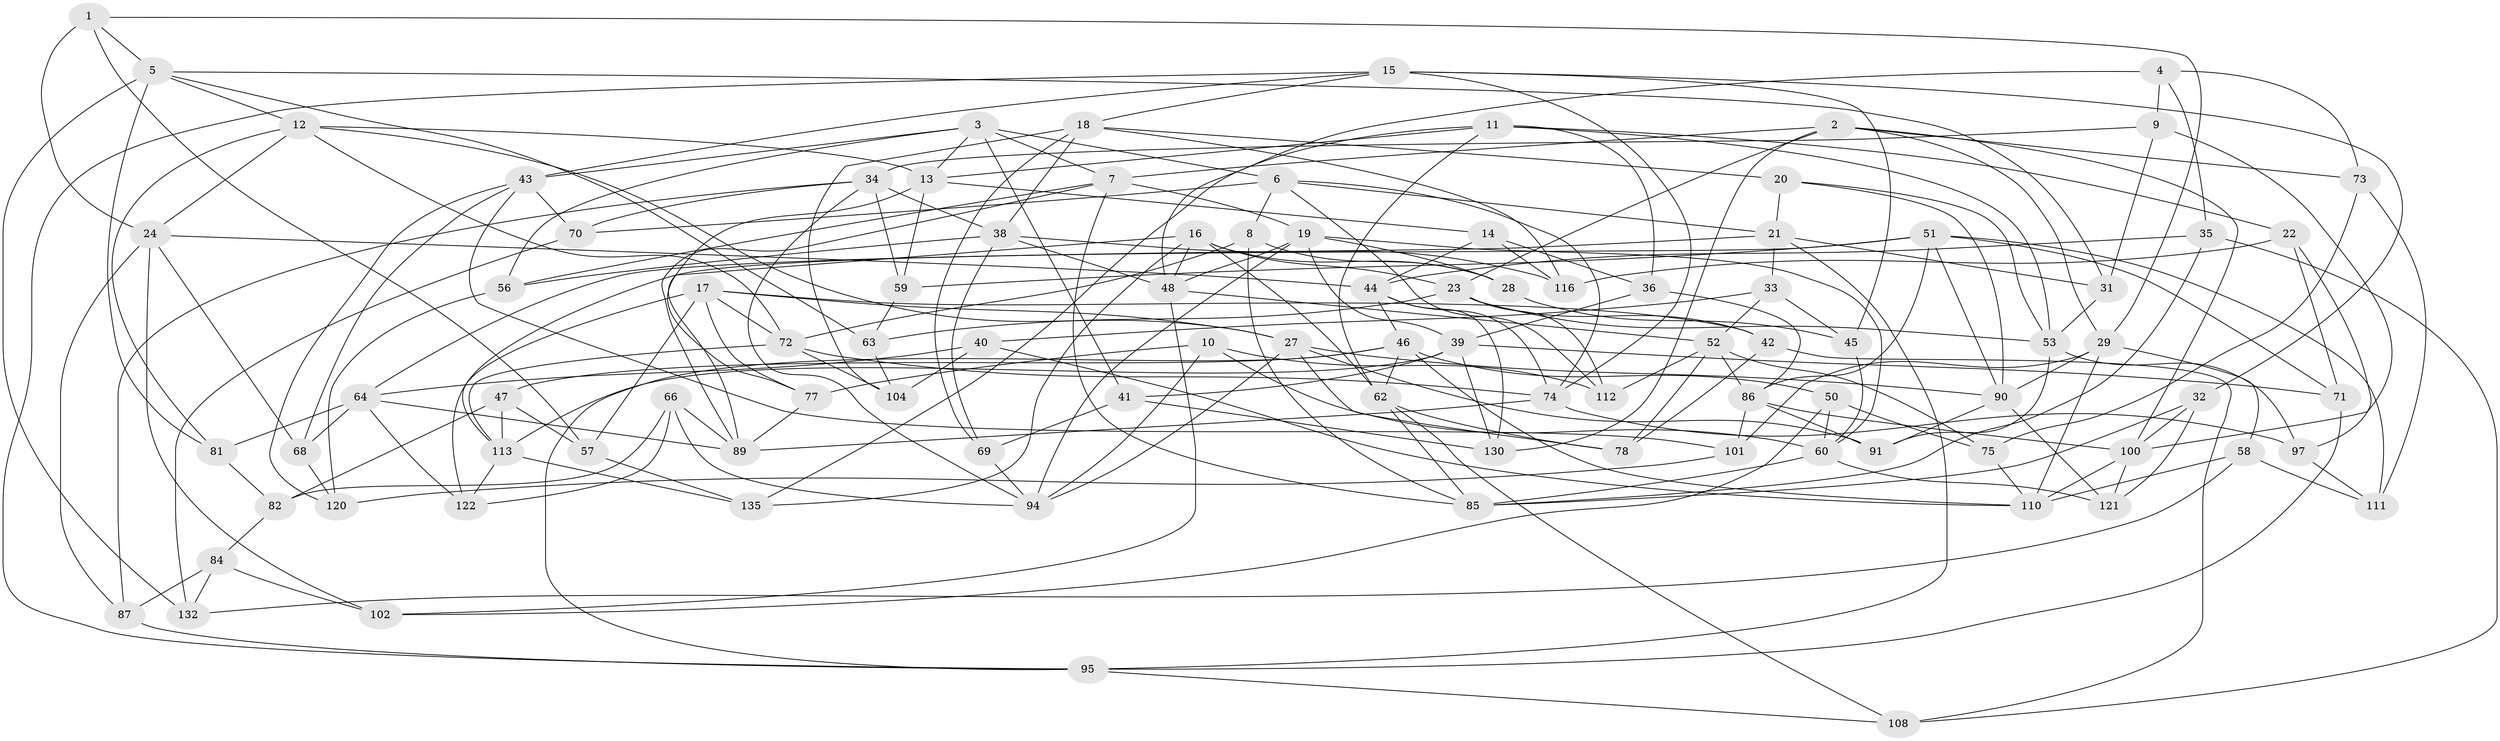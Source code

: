 // Generated by graph-tools (version 1.1) at 2025/24/03/03/25 07:24:25]
// undirected, 95 vertices, 232 edges
graph export_dot {
graph [start="1"]
  node [color=gray90,style=filled];
  1;
  2 [super="+61"];
  3 [super="+96"];
  4;
  5 [super="+37"];
  6 [super="+25"];
  7 [super="+93"];
  8;
  9;
  10;
  11 [super="+118"];
  12 [super="+129"];
  13 [super="+80"];
  14;
  15 [super="+26"];
  16 [super="+65"];
  17 [super="+119"];
  18 [super="+79"];
  19 [super="+99"];
  20;
  21 [super="+103"];
  22;
  23 [super="+137"];
  24 [super="+30"];
  27 [super="+98"];
  28;
  29 [super="+83"];
  31;
  32;
  33;
  34 [super="+67"];
  35;
  36;
  38 [super="+109"];
  39 [super="+54"];
  40;
  41;
  42;
  43 [super="+92"];
  44 [super="+115"];
  45;
  46 [super="+49"];
  47;
  48 [super="+131"];
  50;
  51 [super="+55"];
  52 [super="+125"];
  53 [super="+126"];
  56;
  57;
  58;
  59;
  60 [super="+76"];
  62 [super="+88"];
  63;
  64 [super="+128"];
  66;
  68;
  69;
  70;
  71;
  72 [super="+127"];
  73;
  74 [super="+134"];
  75;
  77;
  78;
  81;
  82;
  84;
  85 [super="+114"];
  86 [super="+106"];
  87;
  89 [super="+107"];
  90 [super="+136"];
  91;
  94 [super="+117"];
  95 [super="+105"];
  97;
  100 [super="+124"];
  101;
  102;
  104;
  108;
  110 [super="+123"];
  111;
  112;
  113 [super="+133"];
  116;
  120;
  121;
  122;
  130;
  132;
  135;
  1 -- 57;
  1 -- 5;
  1 -- 24;
  1 -- 29;
  2 -- 100;
  2 -- 7;
  2 -- 73;
  2 -- 130;
  2 -- 23;
  2 -- 29;
  3 -- 6;
  3 -- 56;
  3 -- 41;
  3 -- 13;
  3 -- 7;
  3 -- 43;
  4 -- 35;
  4 -- 73;
  4 -- 9;
  4 -- 48;
  5 -- 81;
  5 -- 31;
  5 -- 132;
  5 -- 12;
  5 -- 63;
  6 -- 8;
  6 -- 112;
  6 -- 70;
  6 -- 21;
  6 -- 74;
  7 -- 19;
  7 -- 56;
  7 -- 85;
  7 -- 89;
  8 -- 28;
  8 -- 85;
  8 -- 72;
  9 -- 31;
  9 -- 100;
  9 -- 34;
  10 -- 112;
  10 -- 60;
  10 -- 77;
  10 -- 94;
  11 -- 53;
  11 -- 13;
  11 -- 36;
  11 -- 22;
  11 -- 135;
  11 -- 62;
  12 -- 13;
  12 -- 72;
  12 -- 81;
  12 -- 27;
  12 -- 24;
  13 -- 14;
  13 -- 77;
  13 -- 59;
  14 -- 36;
  14 -- 116;
  14 -- 44;
  15 -- 95;
  15 -- 32;
  15 -- 18;
  15 -- 74;
  15 -- 43;
  15 -- 45;
  16 -- 28;
  16 -- 23;
  16 -- 62;
  16 -- 89;
  16 -- 48;
  16 -- 135;
  17 -- 122;
  17 -- 42;
  17 -- 57;
  17 -- 27;
  17 -- 77;
  17 -- 72;
  18 -- 20;
  18 -- 38;
  18 -- 104;
  18 -- 116;
  18 -- 69;
  19 -- 48;
  19 -- 28;
  19 -- 94;
  19 -- 39;
  19 -- 60;
  20 -- 21;
  20 -- 53;
  20 -- 90;
  21 -- 33;
  21 -- 95;
  21 -- 64;
  21 -- 31;
  22 -- 71;
  22 -- 116;
  22 -- 97;
  23 -- 53;
  23 -- 42;
  23 -- 112;
  23 -- 63;
  24 -- 87;
  24 -- 44;
  24 -- 102;
  24 -- 68;
  27 -- 91;
  27 -- 94;
  27 -- 90;
  27 -- 78;
  28 -- 45;
  29 -- 101;
  29 -- 58;
  29 -- 90;
  29 -- 110;
  31 -- 53;
  32 -- 121;
  32 -- 85;
  32 -- 100;
  33 -- 40;
  33 -- 45;
  33 -- 52;
  34 -- 87;
  34 -- 59;
  34 -- 94;
  34 -- 70;
  34 -- 38;
  35 -- 85;
  35 -- 44;
  35 -- 108;
  36 -- 39;
  36 -- 86;
  38 -- 69;
  38 -- 48;
  38 -- 56;
  38 -- 116;
  39 -- 71;
  39 -- 41;
  39 -- 130;
  39 -- 113;
  40 -- 104;
  40 -- 64;
  40 -- 110;
  41 -- 69;
  41 -- 130;
  42 -- 78;
  42 -- 108;
  43 -- 70;
  43 -- 68;
  43 -- 120;
  43 -- 101;
  44 -- 130;
  44 -- 74;
  44 -- 46;
  45 -- 60;
  46 -- 47;
  46 -- 95;
  46 -- 62;
  46 -- 50;
  46 -- 110;
  47 -- 82;
  47 -- 113;
  47 -- 57;
  48 -- 102;
  48 -- 52;
  50 -- 102;
  50 -- 75;
  50 -- 60;
  51 -- 111;
  51 -- 59;
  51 -- 90;
  51 -- 86;
  51 -- 71;
  51 -- 113;
  52 -- 112;
  52 -- 86;
  52 -- 75;
  52 -- 78;
  53 -- 91;
  53 -- 97;
  56 -- 120;
  57 -- 135;
  58 -- 111;
  58 -- 132;
  58 -- 110;
  59 -- 63;
  60 -- 85;
  60 -- 121;
  62 -- 108;
  62 -- 78;
  62 -- 85;
  63 -- 104;
  64 -- 122;
  64 -- 68;
  64 -- 81;
  64 -- 89;
  66 -- 82;
  66 -- 122;
  66 -- 89;
  66 -- 94;
  68 -- 120;
  69 -- 94;
  70 -- 132;
  71 -- 95;
  72 -- 104;
  72 -- 74;
  72 -- 113;
  73 -- 111;
  73 -- 75;
  74 -- 89;
  74 -- 97;
  75 -- 110;
  77 -- 89;
  81 -- 82;
  82 -- 84;
  84 -- 102;
  84 -- 87;
  84 -- 132;
  86 -- 91;
  86 -- 100;
  86 -- 101;
  87 -- 95;
  90 -- 121;
  90 -- 91;
  95 -- 108;
  97 -- 111;
  100 -- 121;
  100 -- 110;
  101 -- 120;
  113 -- 135;
  113 -- 122;
}
